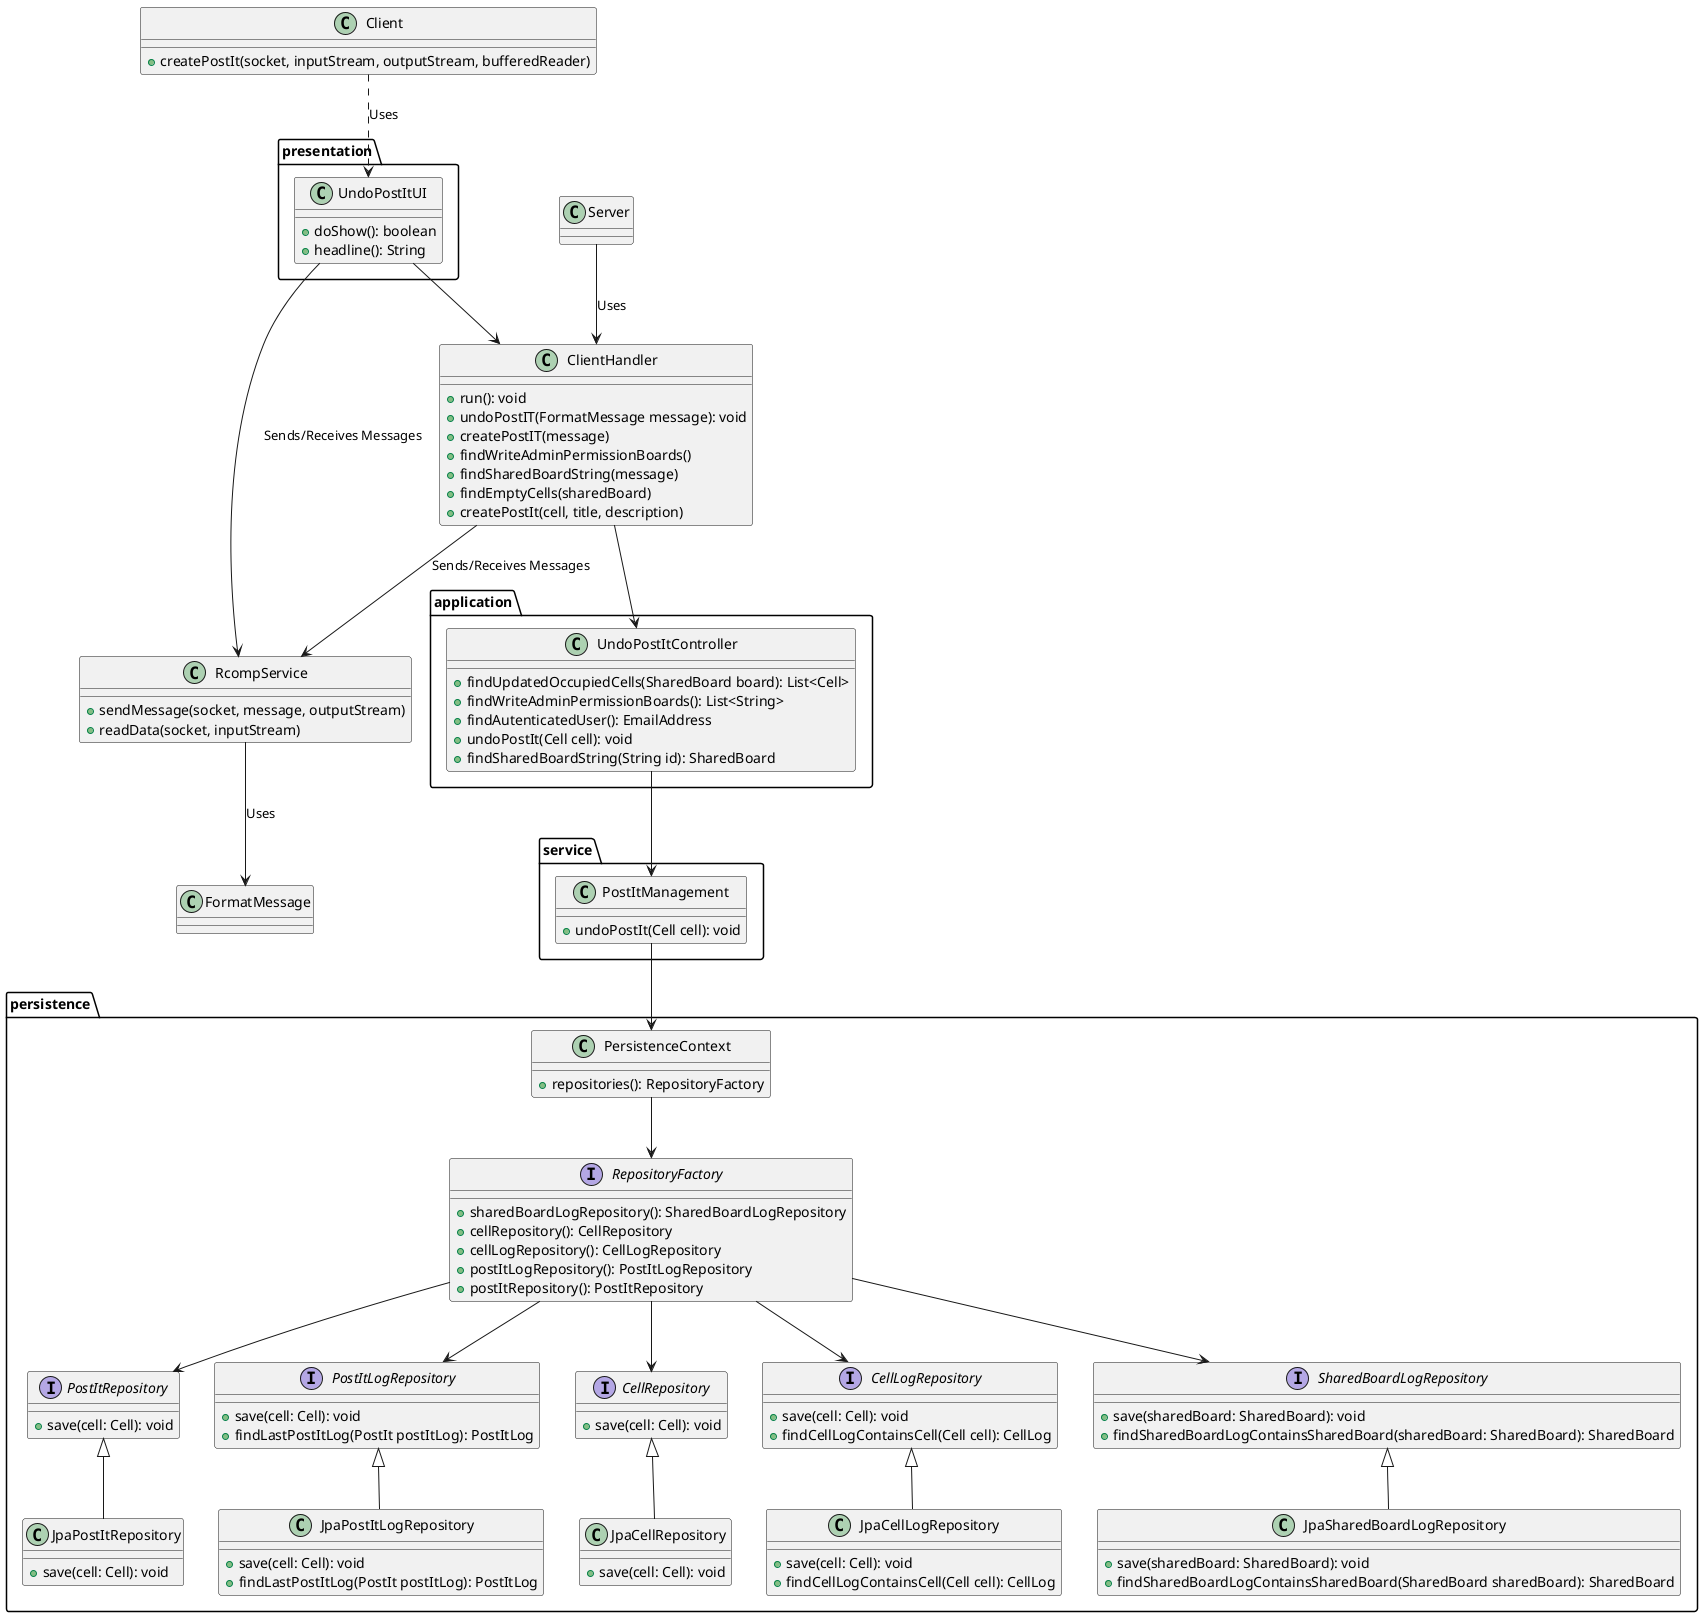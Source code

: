 @startuml

package presentation {
  class UndoPostItUI {
    + doShow(): boolean
     + headline(): String
  }
}

  class ClientHandler {
    + run(): void
    + undoPostIT(FormatMessage message): void
  }


package application {
  class UndoPostItController {
    + findUpdatedOccupiedCells(SharedBoard board): List<Cell>
    + findWriteAdminPermissionBoards(): List<String>
    + findAutenticatedUser(): EmailAddress
    + undoPostIt(Cell cell): void
    + findSharedBoardString(String id): SharedBoard
  }
}

package service {
  class PostItManagement {
    + undoPostIt(Cell cell): void
  }
}

package persistence {
  class PersistenceContext {
    + repositories(): RepositoryFactory
  }

  interface RepositoryFactory {
    + sharedBoardLogRepository(): SharedBoardLogRepository
    + cellRepository(): CellRepository
    + cellLogRepository(): CellLogRepository
    + postItLogRepository(): PostItLogRepository
    + postItRepository(): PostItRepository
  }

  interface SharedBoardLogRepository {
    + save(sharedBoard: SharedBoard): void
    + findSharedBoardLogContainsSharedBoard(sharedBoard: SharedBoard): SharedBoard
  }
  JpaSharedBoardLogRepository -up-|> SharedBoardLogRepository
  class JpaSharedBoardLogRepository {
      + save(sharedBoard: SharedBoard): void
      + findSharedBoardLogContainsSharedBoard(SharedBoard sharedBoard): SharedBoard
    }

  interface CellLogRepository {
    + save(cell: Cell): void
    + findCellLogContainsCell(Cell cell): CellLog
  }
  JpaCellLogRepository -up-|> CellLogRepository
  class JpaCellLogRepository {
      + save(cell: Cell): void
      + findCellLogContainsCell(Cell cell): CellLog
    }

  interface CellRepository {
      + save(cell: Cell): void
  }
  JpaCellRepository -up-|> CellRepository
  class JpaCellRepository {
  + save(cell: Cell): void
  }

  interface PostItLogRepository {
    + save(cell: Cell): void
    + findLastPostItLog(PostIt postItLog): PostItLog
    }
    JpaPostItLogRepository -up-|> PostItLogRepository
    class JpaPostItLogRepository {
        + save(cell: Cell): void
        + findLastPostItLog(PostIt postItLog): PostItLog
      }

    interface PostItRepository {
        + save(cell: Cell): void
    }
    JpaPostItRepository -up-|> PostItRepository
    class JpaPostItRepository {
    + save(cell: Cell): void
    }


}



Client .down.> UndoPostItUI : Uses


class Client {
  +createPostIt(socket, inputStream, outputStream, bufferedReader)
}

class ClientHandler {
  +createPostIT(message)
  +findWriteAdminPermissionBoards()
  +findSharedBoardString(message)
  +findEmptyCells(sharedBoard)
  +createPostIt(cell, title, description)
}

class RcompService {
  +sendMessage(socket, message, outputStream)
  +readData(socket, inputStream)
}

class FormatMessage


ClientHandler -down-> RcompService : Sends/Receives Messages
UndoPostItUI -down-> RcompService : Sends/Receives Messages
Server -down-> ClientHandler : Uses
RcompService -down-> FormatMessage : Uses



UndoPostItUI --> ClientHandler
ClientHandler --> UndoPostItController
UndoPostItController --> PostItManagement
PostItManagement --> PersistenceContext
PersistenceContext -->RepositoryFactory
RepositoryFactory --> SharedBoardLogRepository
RepositoryFactory --> CellLogRepository
RepositoryFactory --> CellRepository
RepositoryFactory --> PostItLogRepository
RepositoryFactory --> PostItRepository
@enduml
